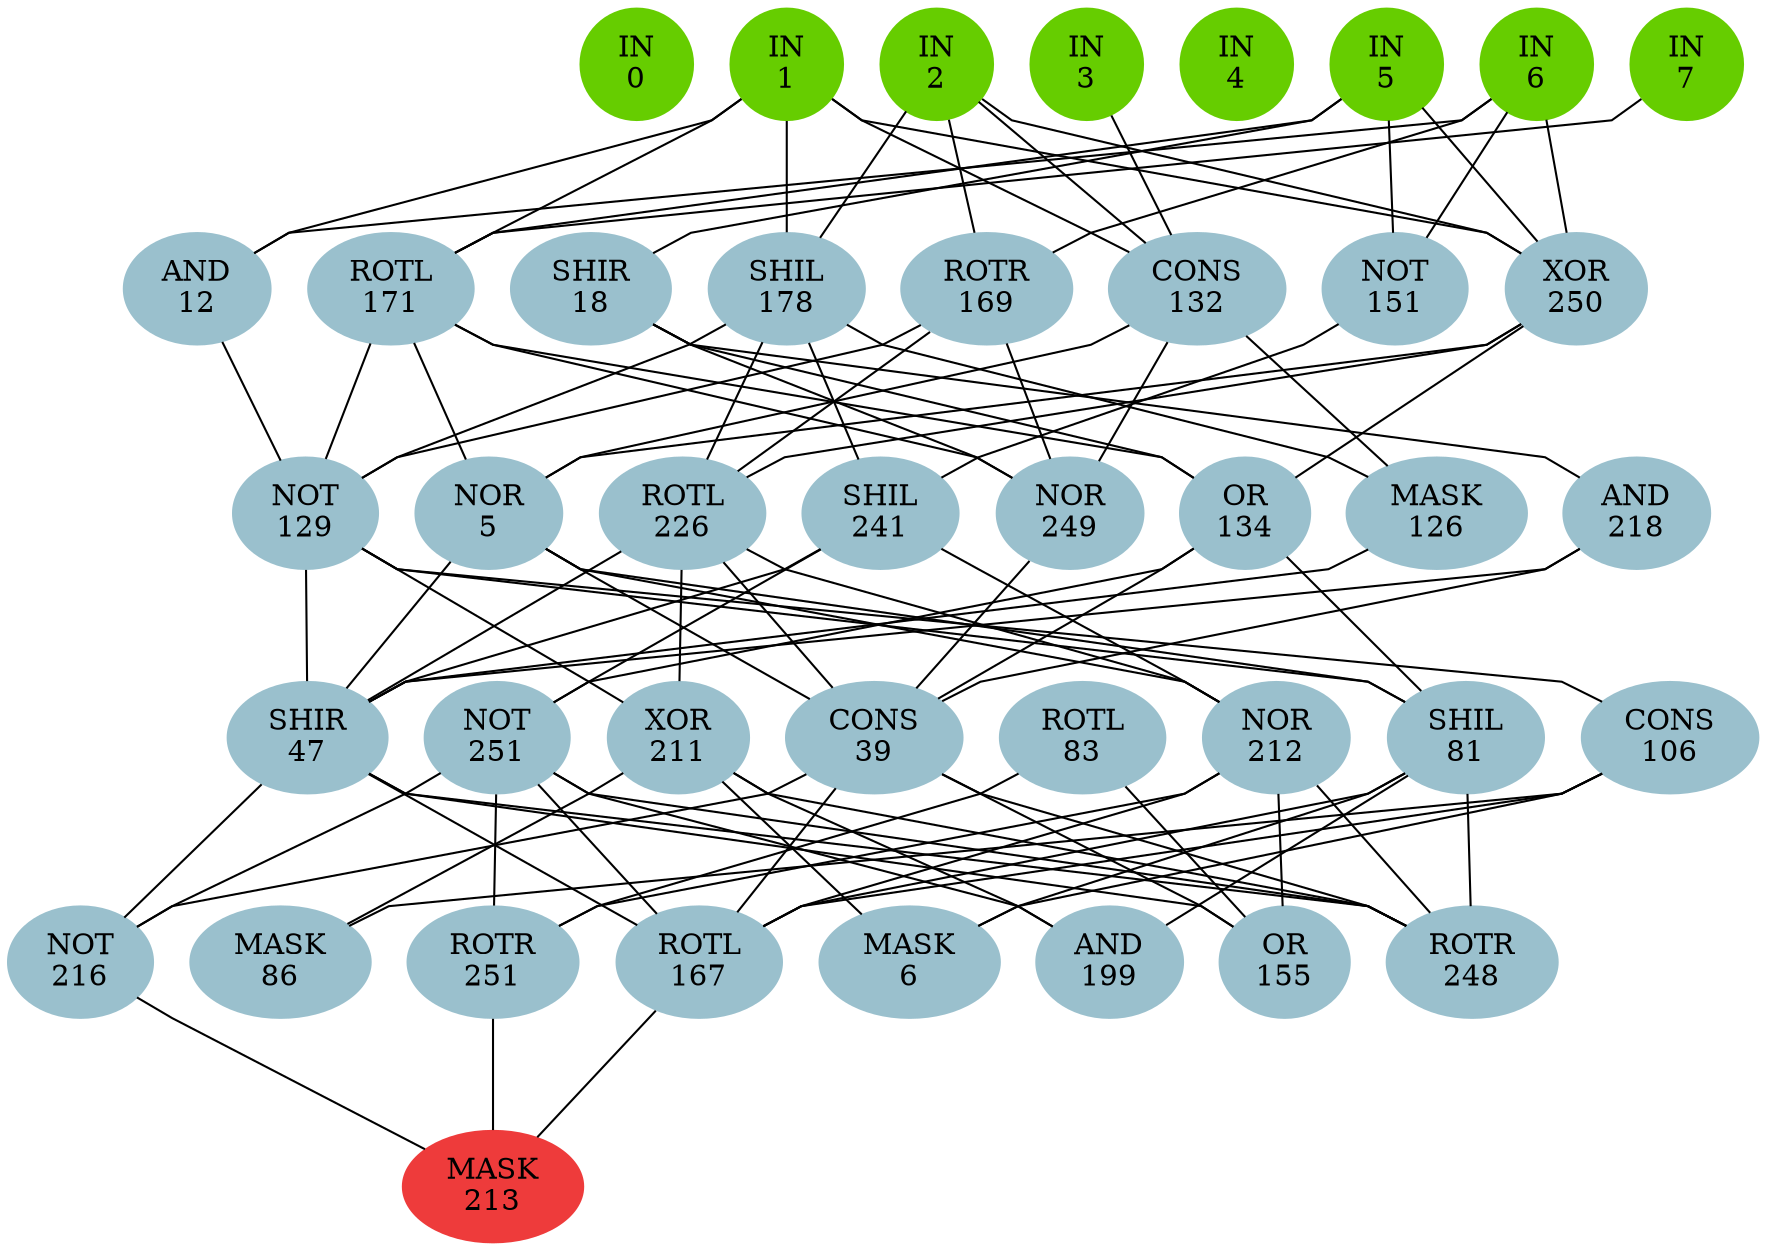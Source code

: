 graph EACircuit {
rankdir=BT;
ranksep=0.75;
ordering=out;
splines=polyline;
node [style=filled, color=lightblue2];

{ rank=same;
node [color=chartreuse3];
"-1_0"[label="IN\n0"];
node [color=chartreuse3];
"-1_1"[label="IN\n1"];
node [color=chartreuse3];
"-1_2"[label="IN\n2"];
node [color=chartreuse3];
"-1_3"[label="IN\n3"];
node [color=chartreuse3];
"-1_4"[label="IN\n4"];
node [color=chartreuse3];
"-1_5"[label="IN\n5"];
node [color=chartreuse3];
"-1_6"[label="IN\n6"];
node [color=chartreuse3];
"-1_7"[label="IN\n7"];
}
{ rank=same;
node [color=lightblue3];
"0_0"[label="AND\n12"];
node [color=lightblue3];
"0_1"[label="ROTL\n171"];
node [color=lightblue3];
"0_2"[label="SHIR\n18"];
node [color=lightblue3];
"0_3"[label="SHIL\n178"];
node [color=lightblue3];
"0_4"[label="ROTR\n169"];
node [color=lightblue3];
"0_5"[label="CONS\n132"];
node [color=lightblue3];
"0_6"[label="NOT\n151"];
node [color=lightblue3];
"0_7"[label="XOR\n250"];
}
{ rank=same;
node [color=lightblue3];
"1_0"[label="NOT\n129"];
node [color=lightblue3];
"1_1"[label="NOR\n5"];
node [color=lightblue3];
"1_2"[label="ROTL\n226"];
node [color=lightblue3];
"1_3"[label="SHIL\n241"];
node [color=lightblue3];
"1_4"[label="NOR\n249"];
node [color=lightblue3];
"1_5"[label="OR\n134"];
node [color=lightblue3];
"1_6"[label="MASK\n126"];
node [color=lightblue3];
"1_7"[label="AND\n218"];
}
{ rank=same;
node [color=lightblue3];
"2_0"[label="SHIR\n47"];
node [color=lightblue3];
"2_1"[label="NOT\n251"];
node [color=lightblue3];
"2_2"[label="XOR\n211"];
node [color=lightblue3];
"2_3"[label="CONS\n39"];
node [color=lightblue3];
"2_4"[label="ROTL\n83"];
node [color=lightblue3];
"2_5"[label="NOR\n212"];
node [color=lightblue3];
"2_6"[label="SHIL\n81"];
node [color=lightblue3];
"2_7"[label="CONS\n106"];
}
{ rank=same;
node [color=lightblue3];
"3_0"[label="NOT\n216"];
node [color=lightblue3];
"3_1"[label="MASK\n86"];
node [color=lightblue3];
"3_2"[label="ROTR\n251"];
node [color=lightblue3];
"3_3"[label="ROTL\n167"];
node [color=lightblue3];
"3_4"[label="MASK\n6"];
node [color=lightblue3];
"3_5"[label="AND\n199"];
node [color=lightblue3];
"3_6"[label="OR\n155"];
node [color=lightblue3];
"3_7"[label="ROTR\n248"];
}
{ rank=same;
node [color=brown2];
"4_0"[label="MASK\n213"];
}
edge[style=invis];
"-1_0" -- "-1_1" -- "-1_2" -- "-1_3" -- "-1_4" -- "-1_5" -- "-1_6" -- "-1_7";
"0_0" -- "0_1" -- "0_2" -- "0_3" -- "0_4" -- "0_5" -- "0_6" -- "0_7";
"1_0" -- "1_1" -- "1_2" -- "1_3" -- "1_4" -- "1_5" -- "1_6" -- "1_7";
"2_0" -- "2_1" -- "2_2" -- "2_3" -- "2_4" -- "2_5" -- "2_6" -- "2_7";
"3_0" -- "3_1" -- "3_2" -- "3_3" -- "3_4" -- "3_5" -- "3_6" -- "3_7";
"4_0" -- "4_0";
edge[style=solid];
"0_0" -- "-1_1";
"0_0" -- "-1_6";
"0_1" -- "-1_1";
"0_1" -- "-1_5";
"0_1" -- "-1_7";
"0_2" -- "-1_5";
"0_3" -- "-1_1";
"0_3" -- "-1_2";
"0_4" -- "-1_2";
"0_4" -- "-1_6";
"0_5" -- "-1_1";
"0_5" -- "-1_2";
"0_5" -- "-1_3";
"0_6" -- "-1_5";
"0_6" -- "-1_6";
"0_7" -- "-1_1";
"0_7" -- "-1_2";
"0_7" -- "-1_5";
"0_7" -- "-1_6";
"1_0" -- "0_0";
"1_0" -- "0_1";
"1_0" -- "0_3";
"1_0" -- "0_4";
"1_1" -- "0_1";
"1_1" -- "0_5";
"1_1" -- "0_7";
"1_2" -- "0_3";
"1_2" -- "0_4";
"1_2" -- "0_7";
"1_3" -- "0_3";
"1_3" -- "0_6";
"1_4" -- "0_1";
"1_4" -- "0_2";
"1_4" -- "0_4";
"1_4" -- "0_5";
"1_5" -- "0_1";
"1_5" -- "0_2";
"1_5" -- "0_7";
"1_6" -- "0_3";
"1_6" -- "0_5";
"1_7" -- "0_2";
"2_0" -- "1_0";
"2_0" -- "1_1";
"2_0" -- "1_2";
"2_0" -- "1_3";
"2_0" -- "1_6";
"2_0" -- "1_7";
"2_1" -- "1_3";
"2_1" -- "1_5";
"2_2" -- "1_0";
"2_2" -- "1_2";
"2_3" -- "1_1";
"2_3" -- "1_2";
"2_3" -- "1_4";
"2_3" -- "1_5";
"2_3" -- "1_7";
"2_5" -- "1_1";
"2_5" -- "1_2";
"2_5" -- "1_3";
"2_6" -- "1_0";
"2_6" -- "1_1";
"2_6" -- "1_5";
"2_7" -- "1_0";
"3_0" -- "2_0";
"3_0" -- "2_1";
"3_0" -- "2_3";
"3_1" -- "2_2";
"3_1" -- "2_7";
"3_2" -- "2_1";
"3_2" -- "2_4";
"3_2" -- "2_5";
"3_3" -- "2_0";
"3_3" -- "2_1";
"3_3" -- "2_3";
"3_3" -- "2_5";
"3_3" -- "2_6";
"3_3" -- "2_7";
"3_4" -- "2_2";
"3_4" -- "2_6";
"3_4" -- "2_7";
"3_5" -- "2_1";
"3_5" -- "2_2";
"3_5" -- "2_6";
"3_6" -- "2_0";
"3_6" -- "2_3";
"3_6" -- "2_4";
"3_6" -- "2_5";
"3_7" -- "2_0";
"3_7" -- "2_1";
"3_7" -- "2_2";
"3_7" -- "2_3";
"3_7" -- "2_5";
"3_7" -- "2_6";
"4_0" -- "3_0";
"4_0" -- "3_2";
"4_0" -- "3_3";
}